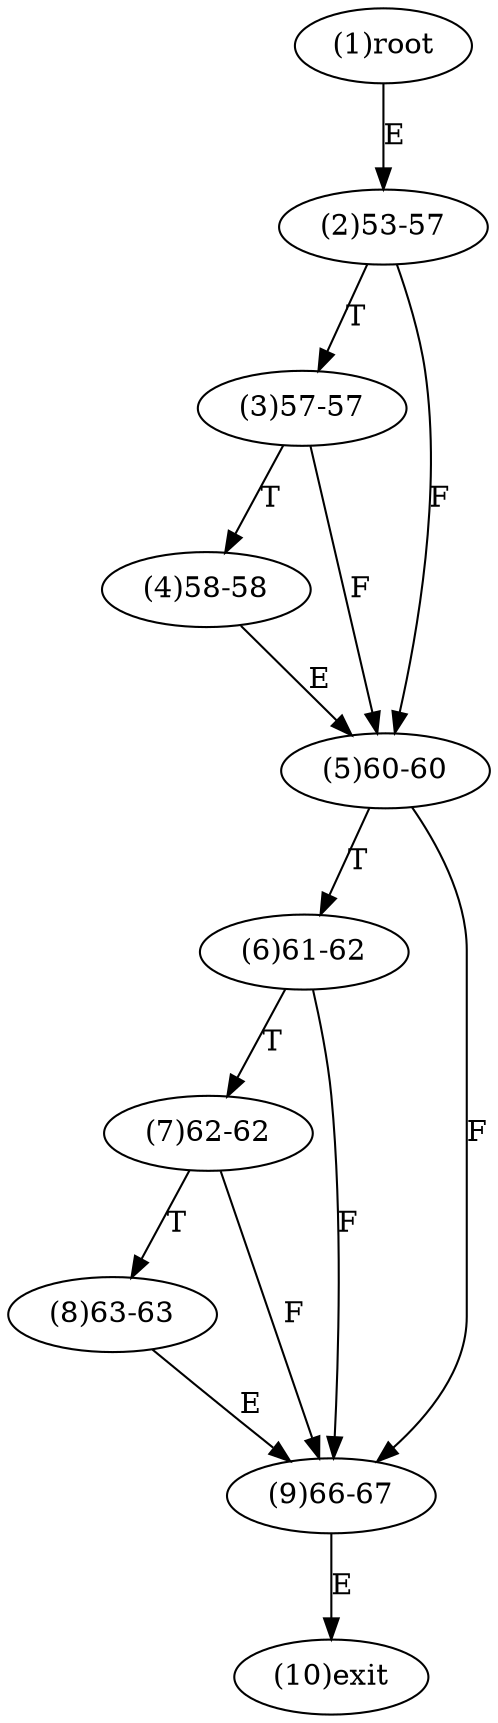 digraph "" { 
1[ label="(1)root"];
2[ label="(2)53-57"];
3[ label="(3)57-57"];
4[ label="(4)58-58"];
5[ label="(5)60-60"];
6[ label="(6)61-62"];
7[ label="(7)62-62"];
8[ label="(8)63-63"];
9[ label="(9)66-67"];
10[ label="(10)exit"];
1->2[ label="E"];
2->5[ label="F"];
2->3[ label="T"];
3->5[ label="F"];
3->4[ label="T"];
4->5[ label="E"];
5->9[ label="F"];
5->6[ label="T"];
6->9[ label="F"];
6->7[ label="T"];
7->9[ label="F"];
7->8[ label="T"];
8->9[ label="E"];
9->10[ label="E"];
}